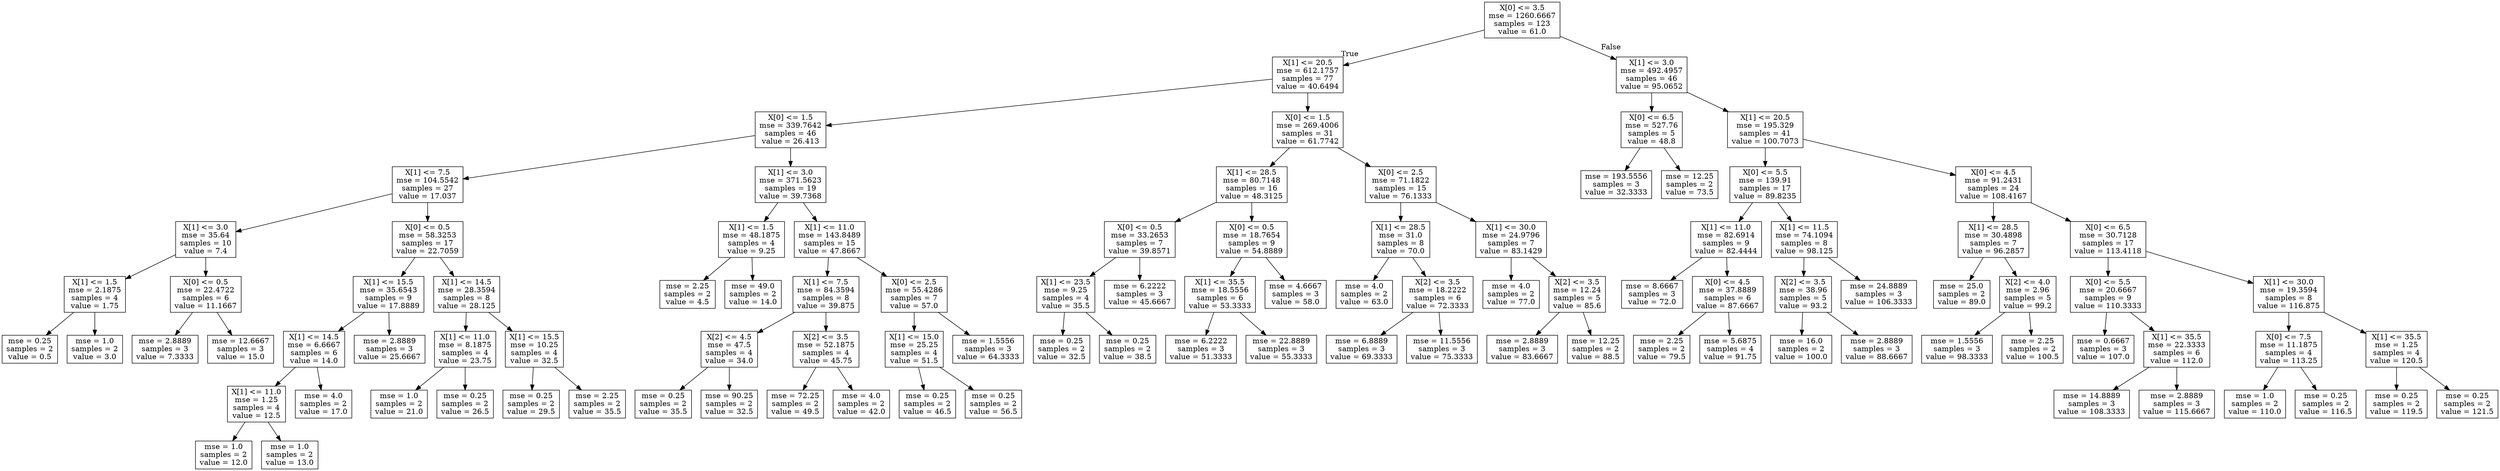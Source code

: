 digraph Tree {
node [shape=box] ;
0 [label="X[0] <= 3.5\nmse = 1260.6667\nsamples = 123\nvalue = 61.0"] ;
1 [label="X[1] <= 20.5\nmse = 612.1757\nsamples = 77\nvalue = 40.6494"] ;
0 -> 1 [labeldistance=2.5, labelangle=45, headlabel="True"] ;
2 [label="X[0] <= 1.5\nmse = 339.7642\nsamples = 46\nvalue = 26.413"] ;
1 -> 2 ;
3 [label="X[1] <= 7.5\nmse = 104.5542\nsamples = 27\nvalue = 17.037"] ;
2 -> 3 ;
4 [label="X[1] <= 3.0\nmse = 35.64\nsamples = 10\nvalue = 7.4"] ;
3 -> 4 ;
5 [label="X[1] <= 1.5\nmse = 2.1875\nsamples = 4\nvalue = 1.75"] ;
4 -> 5 ;
6 [label="mse = 0.25\nsamples = 2\nvalue = 0.5"] ;
5 -> 6 ;
7 [label="mse = 1.0\nsamples = 2\nvalue = 3.0"] ;
5 -> 7 ;
8 [label="X[0] <= 0.5\nmse = 22.4722\nsamples = 6\nvalue = 11.1667"] ;
4 -> 8 ;
9 [label="mse = 2.8889\nsamples = 3\nvalue = 7.3333"] ;
8 -> 9 ;
10 [label="mse = 12.6667\nsamples = 3\nvalue = 15.0"] ;
8 -> 10 ;
11 [label="X[0] <= 0.5\nmse = 58.3253\nsamples = 17\nvalue = 22.7059"] ;
3 -> 11 ;
12 [label="X[1] <= 15.5\nmse = 35.6543\nsamples = 9\nvalue = 17.8889"] ;
11 -> 12 ;
13 [label="X[1] <= 14.5\nmse = 6.6667\nsamples = 6\nvalue = 14.0"] ;
12 -> 13 ;
14 [label="X[1] <= 11.0\nmse = 1.25\nsamples = 4\nvalue = 12.5"] ;
13 -> 14 ;
15 [label="mse = 1.0\nsamples = 2\nvalue = 12.0"] ;
14 -> 15 ;
16 [label="mse = 1.0\nsamples = 2\nvalue = 13.0"] ;
14 -> 16 ;
17 [label="mse = 4.0\nsamples = 2\nvalue = 17.0"] ;
13 -> 17 ;
18 [label="mse = 2.8889\nsamples = 3\nvalue = 25.6667"] ;
12 -> 18 ;
19 [label="X[1] <= 14.5\nmse = 28.3594\nsamples = 8\nvalue = 28.125"] ;
11 -> 19 ;
20 [label="X[1] <= 11.0\nmse = 8.1875\nsamples = 4\nvalue = 23.75"] ;
19 -> 20 ;
21 [label="mse = 1.0\nsamples = 2\nvalue = 21.0"] ;
20 -> 21 ;
22 [label="mse = 0.25\nsamples = 2\nvalue = 26.5"] ;
20 -> 22 ;
23 [label="X[1] <= 15.5\nmse = 10.25\nsamples = 4\nvalue = 32.5"] ;
19 -> 23 ;
24 [label="mse = 0.25\nsamples = 2\nvalue = 29.5"] ;
23 -> 24 ;
25 [label="mse = 2.25\nsamples = 2\nvalue = 35.5"] ;
23 -> 25 ;
26 [label="X[1] <= 3.0\nmse = 371.5623\nsamples = 19\nvalue = 39.7368"] ;
2 -> 26 ;
27 [label="X[1] <= 1.5\nmse = 48.1875\nsamples = 4\nvalue = 9.25"] ;
26 -> 27 ;
28 [label="mse = 2.25\nsamples = 2\nvalue = 4.5"] ;
27 -> 28 ;
29 [label="mse = 49.0\nsamples = 2\nvalue = 14.0"] ;
27 -> 29 ;
30 [label="X[1] <= 11.0\nmse = 143.8489\nsamples = 15\nvalue = 47.8667"] ;
26 -> 30 ;
31 [label="X[1] <= 7.5\nmse = 84.3594\nsamples = 8\nvalue = 39.875"] ;
30 -> 31 ;
32 [label="X[2] <= 4.5\nmse = 47.5\nsamples = 4\nvalue = 34.0"] ;
31 -> 32 ;
33 [label="mse = 0.25\nsamples = 2\nvalue = 35.5"] ;
32 -> 33 ;
34 [label="mse = 90.25\nsamples = 2\nvalue = 32.5"] ;
32 -> 34 ;
35 [label="X[2] <= 3.5\nmse = 52.1875\nsamples = 4\nvalue = 45.75"] ;
31 -> 35 ;
36 [label="mse = 72.25\nsamples = 2\nvalue = 49.5"] ;
35 -> 36 ;
37 [label="mse = 4.0\nsamples = 2\nvalue = 42.0"] ;
35 -> 37 ;
38 [label="X[0] <= 2.5\nmse = 55.4286\nsamples = 7\nvalue = 57.0"] ;
30 -> 38 ;
39 [label="X[1] <= 15.0\nmse = 25.25\nsamples = 4\nvalue = 51.5"] ;
38 -> 39 ;
40 [label="mse = 0.25\nsamples = 2\nvalue = 46.5"] ;
39 -> 40 ;
41 [label="mse = 0.25\nsamples = 2\nvalue = 56.5"] ;
39 -> 41 ;
42 [label="mse = 1.5556\nsamples = 3\nvalue = 64.3333"] ;
38 -> 42 ;
43 [label="X[0] <= 1.5\nmse = 269.4006\nsamples = 31\nvalue = 61.7742"] ;
1 -> 43 ;
44 [label="X[1] <= 28.5\nmse = 80.7148\nsamples = 16\nvalue = 48.3125"] ;
43 -> 44 ;
45 [label="X[0] <= 0.5\nmse = 33.2653\nsamples = 7\nvalue = 39.8571"] ;
44 -> 45 ;
46 [label="X[1] <= 23.5\nmse = 9.25\nsamples = 4\nvalue = 35.5"] ;
45 -> 46 ;
47 [label="mse = 0.25\nsamples = 2\nvalue = 32.5"] ;
46 -> 47 ;
48 [label="mse = 0.25\nsamples = 2\nvalue = 38.5"] ;
46 -> 48 ;
49 [label="mse = 6.2222\nsamples = 3\nvalue = 45.6667"] ;
45 -> 49 ;
50 [label="X[0] <= 0.5\nmse = 18.7654\nsamples = 9\nvalue = 54.8889"] ;
44 -> 50 ;
51 [label="X[1] <= 35.5\nmse = 18.5556\nsamples = 6\nvalue = 53.3333"] ;
50 -> 51 ;
52 [label="mse = 6.2222\nsamples = 3\nvalue = 51.3333"] ;
51 -> 52 ;
53 [label="mse = 22.8889\nsamples = 3\nvalue = 55.3333"] ;
51 -> 53 ;
54 [label="mse = 4.6667\nsamples = 3\nvalue = 58.0"] ;
50 -> 54 ;
55 [label="X[0] <= 2.5\nmse = 71.1822\nsamples = 15\nvalue = 76.1333"] ;
43 -> 55 ;
56 [label="X[1] <= 28.5\nmse = 31.0\nsamples = 8\nvalue = 70.0"] ;
55 -> 56 ;
57 [label="mse = 4.0\nsamples = 2\nvalue = 63.0"] ;
56 -> 57 ;
58 [label="X[2] <= 3.5\nmse = 18.2222\nsamples = 6\nvalue = 72.3333"] ;
56 -> 58 ;
59 [label="mse = 6.8889\nsamples = 3\nvalue = 69.3333"] ;
58 -> 59 ;
60 [label="mse = 11.5556\nsamples = 3\nvalue = 75.3333"] ;
58 -> 60 ;
61 [label="X[1] <= 30.0\nmse = 24.9796\nsamples = 7\nvalue = 83.1429"] ;
55 -> 61 ;
62 [label="mse = 4.0\nsamples = 2\nvalue = 77.0"] ;
61 -> 62 ;
63 [label="X[2] <= 3.5\nmse = 12.24\nsamples = 5\nvalue = 85.6"] ;
61 -> 63 ;
64 [label="mse = 2.8889\nsamples = 3\nvalue = 83.6667"] ;
63 -> 64 ;
65 [label="mse = 12.25\nsamples = 2\nvalue = 88.5"] ;
63 -> 65 ;
66 [label="X[1] <= 3.0\nmse = 492.4957\nsamples = 46\nvalue = 95.0652"] ;
0 -> 66 [labeldistance=2.5, labelangle=-45, headlabel="False"] ;
67 [label="X[0] <= 6.5\nmse = 527.76\nsamples = 5\nvalue = 48.8"] ;
66 -> 67 ;
68 [label="mse = 193.5556\nsamples = 3\nvalue = 32.3333"] ;
67 -> 68 ;
69 [label="mse = 12.25\nsamples = 2\nvalue = 73.5"] ;
67 -> 69 ;
70 [label="X[1] <= 20.5\nmse = 195.329\nsamples = 41\nvalue = 100.7073"] ;
66 -> 70 ;
71 [label="X[0] <= 5.5\nmse = 139.91\nsamples = 17\nvalue = 89.8235"] ;
70 -> 71 ;
72 [label="X[1] <= 11.0\nmse = 82.6914\nsamples = 9\nvalue = 82.4444"] ;
71 -> 72 ;
73 [label="mse = 8.6667\nsamples = 3\nvalue = 72.0"] ;
72 -> 73 ;
74 [label="X[0] <= 4.5\nmse = 37.8889\nsamples = 6\nvalue = 87.6667"] ;
72 -> 74 ;
75 [label="mse = 2.25\nsamples = 2\nvalue = 79.5"] ;
74 -> 75 ;
76 [label="mse = 5.6875\nsamples = 4\nvalue = 91.75"] ;
74 -> 76 ;
77 [label="X[1] <= 11.5\nmse = 74.1094\nsamples = 8\nvalue = 98.125"] ;
71 -> 77 ;
78 [label="X[2] <= 3.5\nmse = 38.96\nsamples = 5\nvalue = 93.2"] ;
77 -> 78 ;
79 [label="mse = 16.0\nsamples = 2\nvalue = 100.0"] ;
78 -> 79 ;
80 [label="mse = 2.8889\nsamples = 3\nvalue = 88.6667"] ;
78 -> 80 ;
81 [label="mse = 24.8889\nsamples = 3\nvalue = 106.3333"] ;
77 -> 81 ;
82 [label="X[0] <= 4.5\nmse = 91.2431\nsamples = 24\nvalue = 108.4167"] ;
70 -> 82 ;
83 [label="X[1] <= 28.5\nmse = 30.4898\nsamples = 7\nvalue = 96.2857"] ;
82 -> 83 ;
84 [label="mse = 25.0\nsamples = 2\nvalue = 89.0"] ;
83 -> 84 ;
85 [label="X[2] <= 4.0\nmse = 2.96\nsamples = 5\nvalue = 99.2"] ;
83 -> 85 ;
86 [label="mse = 1.5556\nsamples = 3\nvalue = 98.3333"] ;
85 -> 86 ;
87 [label="mse = 2.25\nsamples = 2\nvalue = 100.5"] ;
85 -> 87 ;
88 [label="X[0] <= 6.5\nmse = 30.7128\nsamples = 17\nvalue = 113.4118"] ;
82 -> 88 ;
89 [label="X[0] <= 5.5\nmse = 20.6667\nsamples = 9\nvalue = 110.3333"] ;
88 -> 89 ;
90 [label="mse = 0.6667\nsamples = 3\nvalue = 107.0"] ;
89 -> 90 ;
91 [label="X[1] <= 35.5\nmse = 22.3333\nsamples = 6\nvalue = 112.0"] ;
89 -> 91 ;
92 [label="mse = 14.8889\nsamples = 3\nvalue = 108.3333"] ;
91 -> 92 ;
93 [label="mse = 2.8889\nsamples = 3\nvalue = 115.6667"] ;
91 -> 93 ;
94 [label="X[1] <= 30.0\nmse = 19.3594\nsamples = 8\nvalue = 116.875"] ;
88 -> 94 ;
95 [label="X[0] <= 7.5\nmse = 11.1875\nsamples = 4\nvalue = 113.25"] ;
94 -> 95 ;
96 [label="mse = 1.0\nsamples = 2\nvalue = 110.0"] ;
95 -> 96 ;
97 [label="mse = 0.25\nsamples = 2\nvalue = 116.5"] ;
95 -> 97 ;
98 [label="X[1] <= 35.5\nmse = 1.25\nsamples = 4\nvalue = 120.5"] ;
94 -> 98 ;
99 [label="mse = 0.25\nsamples = 2\nvalue = 119.5"] ;
98 -> 99 ;
100 [label="mse = 0.25\nsamples = 2\nvalue = 121.5"] ;
98 -> 100 ;
}